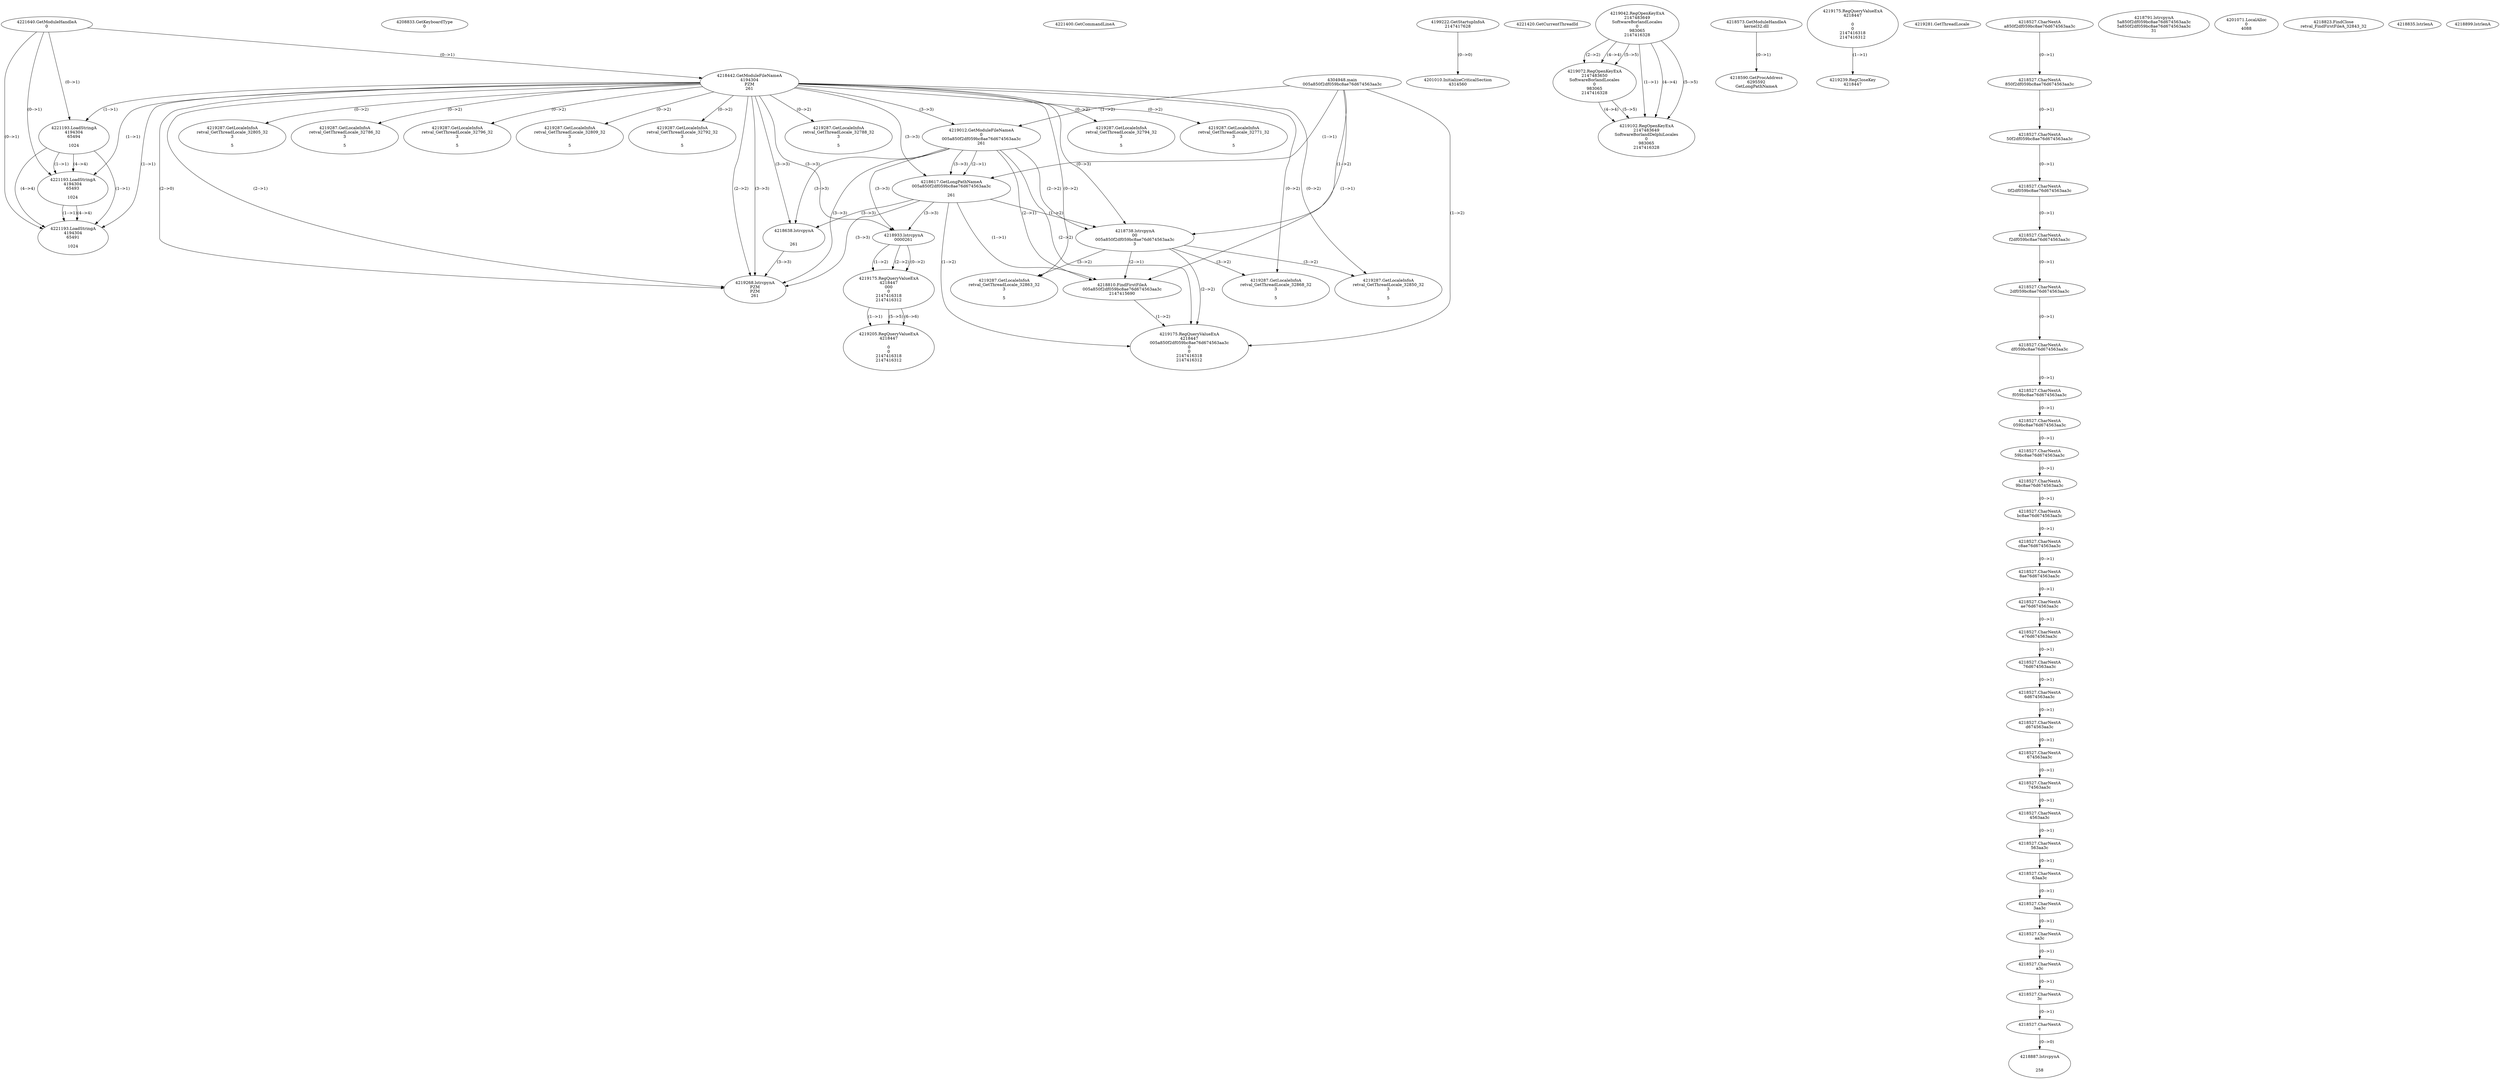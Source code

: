 // Global SCDG with merge call
digraph {
	0 [label="4304948.main
005a850f2df059bc8ae76d674563aa3c"]
	1 [label="4221640.GetModuleHandleA
0"]
	2 [label="4208833.GetKeyboardType
0"]
	3 [label="4221400.GetCommandLineA
"]
	4 [label="4199222.GetStartupInfoA
2147417628"]
	5 [label="4221420.GetCurrentThreadId
"]
	6 [label="4218442.GetModuleFileNameA
4194304
PZM
261"]
	1 -> 6 [label="(0-->1)"]
	7 [label="4219012.GetModuleFileNameA
0
005a850f2df059bc8ae76d674563aa3c
261"]
	0 -> 7 [label="(1-->2)"]
	6 -> 7 [label="(3-->3)"]
	8 [label="4219042.RegOpenKeyExA
2147483649
Software\Borland\Locales
0
983065
2147416328"]
	9 [label="4219072.RegOpenKeyExA
2147483650
Software\Borland\Locales
0
983065
2147416328"]
	8 -> 9 [label="(2-->2)"]
	8 -> 9 [label="(4-->4)"]
	8 -> 9 [label="(5-->5)"]
	10 [label="4218573.GetModuleHandleA
kernel32.dll"]
	11 [label="4218590.GetProcAddress
6295592
GetLongPathNameA"]
	10 -> 11 [label="(0-->1)"]
	12 [label="4218617.GetLongPathNameA
005a850f2df059bc8ae76d674563aa3c

261"]
	0 -> 12 [label="(1-->1)"]
	7 -> 12 [label="(2-->1)"]
	6 -> 12 [label="(3-->3)"]
	7 -> 12 [label="(3-->3)"]
	13 [label="4218638.lstrcpynA


261"]
	6 -> 13 [label="(3-->3)"]
	7 -> 13 [label="(3-->3)"]
	12 -> 13 [label="(3-->3)"]
	14 [label="4219175.RegQueryValueExA
4218447

0
0
2147416318
2147416312"]
	15 [label="4219239.RegCloseKey
4218447"]
	14 -> 15 [label="(1-->1)"]
	16 [label="4219268.lstrcpynA
PZM
PZM
261"]
	6 -> 16 [label="(2-->1)"]
	6 -> 16 [label="(2-->2)"]
	6 -> 16 [label="(3-->3)"]
	7 -> 16 [label="(3-->3)"]
	12 -> 16 [label="(3-->3)"]
	13 -> 16 [label="(3-->3)"]
	6 -> 16 [label="(2-->0)"]
	17 [label="4219281.GetThreadLocale
"]
	18 [label="4219287.GetLocaleInfoA
retval_GetThreadLocale_32788_32
3

5"]
	6 -> 18 [label="(0-->2)"]
	19 [label="4221193.LoadStringA
4194304
65494

1024"]
	1 -> 19 [label="(0-->1)"]
	6 -> 19 [label="(1-->1)"]
	20 [label="4221193.LoadStringA
4194304
65493

1024"]
	1 -> 20 [label="(0-->1)"]
	6 -> 20 [label="(1-->1)"]
	19 -> 20 [label="(1-->1)"]
	19 -> 20 [label="(4-->4)"]
	21 [label="4218738.lstrcpynA
00
005a850f2df059bc8ae76d674563aa3c
3"]
	0 -> 21 [label="(1-->2)"]
	7 -> 21 [label="(2-->2)"]
	12 -> 21 [label="(1-->2)"]
	6 -> 21 [label="(0-->3)"]
	22 [label="4218527.CharNextA
a850f2df059bc8ae76d674563aa3c"]
	23 [label="4218527.CharNextA
850f2df059bc8ae76d674563aa3c"]
	22 -> 23 [label="(0-->1)"]
	24 [label="4218527.CharNextA
50f2df059bc8ae76d674563aa3c"]
	23 -> 24 [label="(0-->1)"]
	25 [label="4218527.CharNextA
0f2df059bc8ae76d674563aa3c"]
	24 -> 25 [label="(0-->1)"]
	26 [label="4218527.CharNextA
f2df059bc8ae76d674563aa3c"]
	25 -> 26 [label="(0-->1)"]
	27 [label="4218527.CharNextA
2df059bc8ae76d674563aa3c"]
	26 -> 27 [label="(0-->1)"]
	28 [label="4218527.CharNextA
df059bc8ae76d674563aa3c"]
	27 -> 28 [label="(0-->1)"]
	29 [label="4218527.CharNextA
f059bc8ae76d674563aa3c"]
	28 -> 29 [label="(0-->1)"]
	30 [label="4218527.CharNextA
059bc8ae76d674563aa3c"]
	29 -> 30 [label="(0-->1)"]
	31 [label="4218527.CharNextA
59bc8ae76d674563aa3c"]
	30 -> 31 [label="(0-->1)"]
	32 [label="4218527.CharNextA
9bc8ae76d674563aa3c"]
	31 -> 32 [label="(0-->1)"]
	33 [label="4218527.CharNextA
bc8ae76d674563aa3c"]
	32 -> 33 [label="(0-->1)"]
	34 [label="4218527.CharNextA
c8ae76d674563aa3c"]
	33 -> 34 [label="(0-->1)"]
	35 [label="4218527.CharNextA
8ae76d674563aa3c"]
	34 -> 35 [label="(0-->1)"]
	36 [label="4218527.CharNextA
ae76d674563aa3c"]
	35 -> 36 [label="(0-->1)"]
	37 [label="4218527.CharNextA
e76d674563aa3c"]
	36 -> 37 [label="(0-->1)"]
	38 [label="4218527.CharNextA
76d674563aa3c"]
	37 -> 38 [label="(0-->1)"]
	39 [label="4218527.CharNextA
6d674563aa3c"]
	38 -> 39 [label="(0-->1)"]
	40 [label="4218527.CharNextA
d674563aa3c"]
	39 -> 40 [label="(0-->1)"]
	41 [label="4218527.CharNextA
674563aa3c"]
	40 -> 41 [label="(0-->1)"]
	42 [label="4218527.CharNextA
74563aa3c"]
	41 -> 42 [label="(0-->1)"]
	43 [label="4218527.CharNextA
4563aa3c"]
	42 -> 43 [label="(0-->1)"]
	44 [label="4218527.CharNextA
563aa3c"]
	43 -> 44 [label="(0-->1)"]
	45 [label="4218527.CharNextA
63aa3c"]
	44 -> 45 [label="(0-->1)"]
	46 [label="4218527.CharNextA
3aa3c"]
	45 -> 46 [label="(0-->1)"]
	47 [label="4218527.CharNextA
aa3c"]
	46 -> 47 [label="(0-->1)"]
	48 [label="4218527.CharNextA
a3c"]
	47 -> 48 [label="(0-->1)"]
	49 [label="4218527.CharNextA
3c"]
	48 -> 49 [label="(0-->1)"]
	50 [label="4218527.CharNextA
c"]
	49 -> 50 [label="(0-->1)"]
	51 [label="4218791.lstrcpynA
5a850f2df059bc8ae76d674563aa3c
5a850f2df059bc8ae76d674563aa3c
31"]
	52 [label="4218810.FindFirstFileA
005a850f2df059bc8ae76d674563aa3c
2147415690"]
	0 -> 52 [label="(1-->1)"]
	7 -> 52 [label="(2-->1)"]
	12 -> 52 [label="(1-->1)"]
	21 -> 52 [label="(2-->1)"]
	53 [label="4219175.RegQueryValueExA
4218447
005a850f2df059bc8ae76d674563aa3c
0
0
2147416318
2147416312"]
	0 -> 53 [label="(1-->2)"]
	7 -> 53 [label="(2-->2)"]
	12 -> 53 [label="(1-->2)"]
	21 -> 53 [label="(2-->2)"]
	52 -> 53 [label="(1-->2)"]
	54 [label="4219287.GetLocaleInfoA
retval_GetThreadLocale_32868_32
3

5"]
	6 -> 54 [label="(0-->2)"]
	21 -> 54 [label="(3-->2)"]
	55 [label="4201010.InitializeCriticalSection
4314560"]
	4 -> 55 [label="(0-->0)"]
	56 [label="4201071.LocalAlloc
0
4088"]
	57 [label="4219102.RegOpenKeyExA
2147483649
Software\Borland\Delphi\Locales
0
983065
2147416328"]
	8 -> 57 [label="(1-->1)"]
	8 -> 57 [label="(4-->4)"]
	9 -> 57 [label="(4-->4)"]
	8 -> 57 [label="(5-->5)"]
	9 -> 57 [label="(5-->5)"]
	58 [label="4219287.GetLocaleInfoA
retval_GetThreadLocale_32850_32
3

5"]
	6 -> 58 [label="(0-->2)"]
	21 -> 58 [label="(3-->2)"]
	59 [label="4218823.FindClose
retval_FindFirstFileA_32843_32"]
	60 [label="4218835.lstrlenA
"]
	61 [label="4218887.lstrcpynA


258"]
	50 -> 61 [label="(0-->0)"]
	62 [label="4218899.lstrlenA
"]
	63 [label="4218933.lstrcpynA
00\
00\
261"]
	6 -> 63 [label="(3-->3)"]
	7 -> 63 [label="(3-->3)"]
	12 -> 63 [label="(3-->3)"]
	64 [label="4219175.RegQueryValueExA
4218447
00\
0
0
2147416318
2147416312"]
	63 -> 64 [label="(1-->2)"]
	63 -> 64 [label="(2-->2)"]
	63 -> 64 [label="(0-->2)"]
	65 [label="4219205.RegQueryValueExA
4218447

0
0
2147416318
2147416312"]
	64 -> 65 [label="(1-->1)"]
	64 -> 65 [label="(5-->5)"]
	64 -> 65 [label="(6-->6)"]
	66 [label="4219287.GetLocaleInfoA
retval_GetThreadLocale_32863_32
3

5"]
	6 -> 66 [label="(0-->2)"]
	21 -> 66 [label="(3-->2)"]
	67 [label="4219287.GetLocaleInfoA
retval_GetThreadLocale_32794_32
3

5"]
	6 -> 67 [label="(0-->2)"]
	68 [label="4221193.LoadStringA
4194304
65491

1024"]
	1 -> 68 [label="(0-->1)"]
	6 -> 68 [label="(1-->1)"]
	19 -> 68 [label="(1-->1)"]
	20 -> 68 [label="(1-->1)"]
	19 -> 68 [label="(4-->4)"]
	20 -> 68 [label="(4-->4)"]
	69 [label="4219287.GetLocaleInfoA
retval_GetThreadLocale_32771_32
3

5"]
	6 -> 69 [label="(0-->2)"]
	70 [label="4219287.GetLocaleInfoA
retval_GetThreadLocale_32805_32
3

5"]
	6 -> 70 [label="(0-->2)"]
	71 [label="4219287.GetLocaleInfoA
retval_GetThreadLocale_32786_32
3

5"]
	6 -> 71 [label="(0-->2)"]
	72 [label="4219287.GetLocaleInfoA
retval_GetThreadLocale_32796_32
3

5"]
	6 -> 72 [label="(0-->2)"]
	73 [label="4219287.GetLocaleInfoA
retval_GetThreadLocale_32809_32
3

5"]
	6 -> 73 [label="(0-->2)"]
	74 [label="4219287.GetLocaleInfoA
retval_GetThreadLocale_32792_32
3

5"]
	6 -> 74 [label="(0-->2)"]
}
